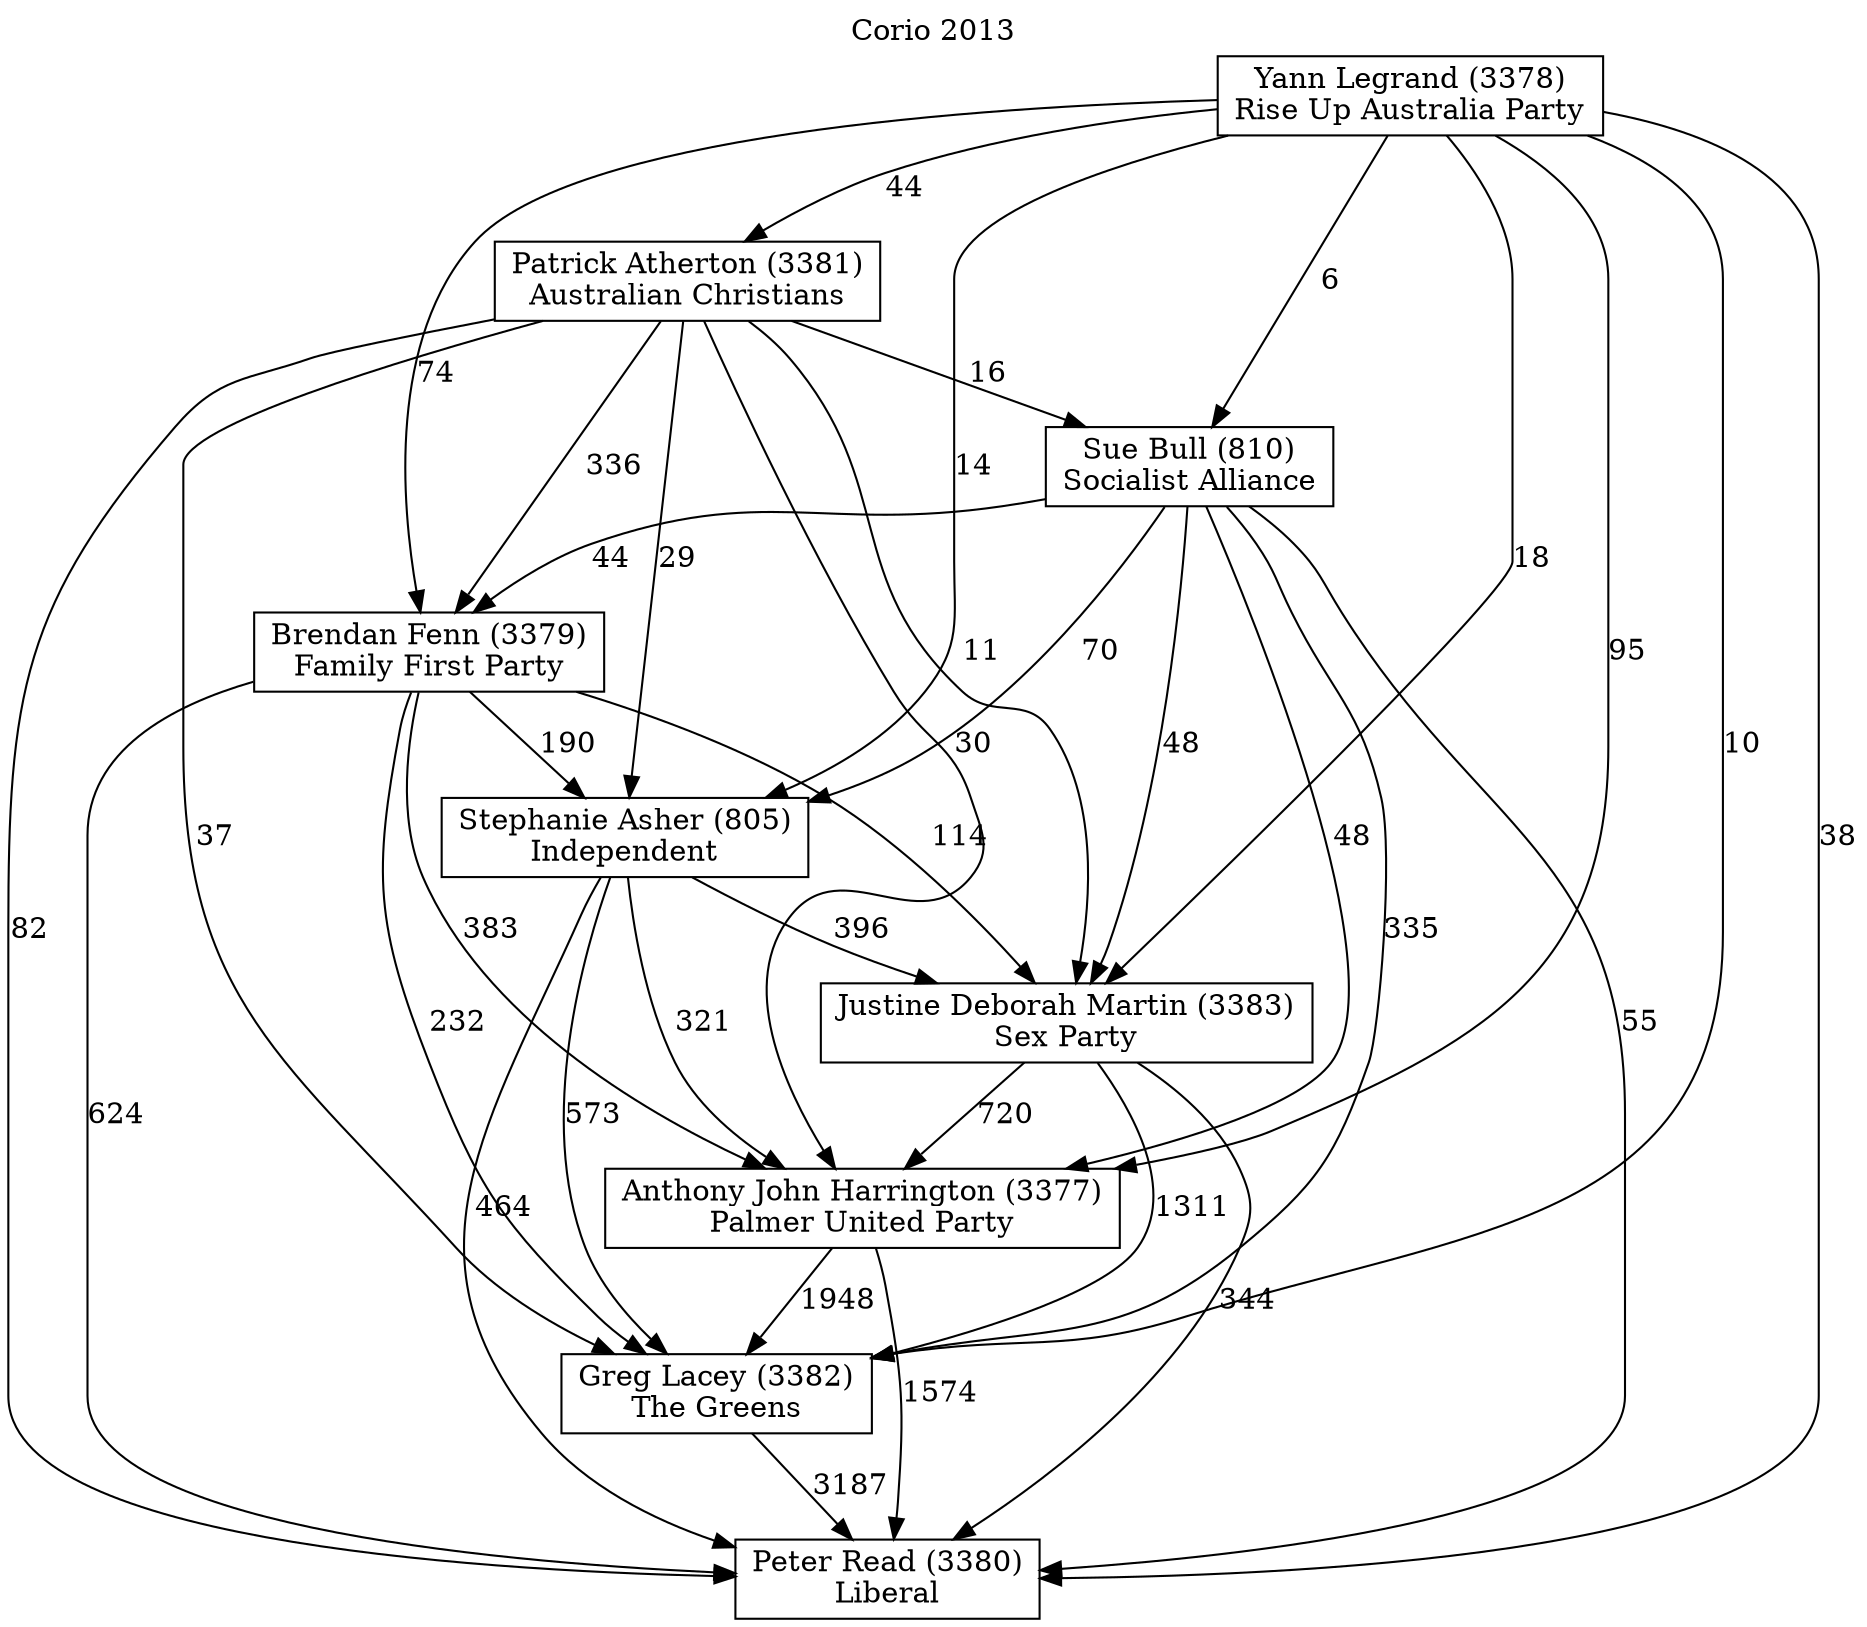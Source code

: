 // House preference flow
digraph "Peter Read (3380)_Corio_2013" {
	graph [label="Corio 2013" labelloc=t mclimit=10]
	node [shape=box]
	"Peter Read (3380)" [label="Peter Read (3380)
Liberal"]
	"Greg Lacey (3382)" [label="Greg Lacey (3382)
The Greens"]
	"Anthony John Harrington (3377)" [label="Anthony John Harrington (3377)
Palmer United Party"]
	"Justine Deborah Martin (3383)" [label="Justine Deborah Martin (3383)
Sex Party"]
	"Stephanie Asher (805)" [label="Stephanie Asher (805)
Independent"]
	"Brendan Fenn (3379)" [label="Brendan Fenn (3379)
Family First Party"]
	"Sue Bull (810)" [label="Sue Bull (810)
Socialist Alliance"]
	"Patrick Atherton (3381)" [label="Patrick Atherton (3381)
Australian Christians"]
	"Yann Legrand (3378)" [label="Yann Legrand (3378)
Rise Up Australia Party"]
	"Greg Lacey (3382)" -> "Peter Read (3380)" [label=3187]
	"Anthony John Harrington (3377)" -> "Greg Lacey (3382)" [label=1948]
	"Justine Deborah Martin (3383)" -> "Anthony John Harrington (3377)" [label=720]
	"Stephanie Asher (805)" -> "Justine Deborah Martin (3383)" [label=396]
	"Brendan Fenn (3379)" -> "Stephanie Asher (805)" [label=190]
	"Sue Bull (810)" -> "Brendan Fenn (3379)" [label=44]
	"Patrick Atherton (3381)" -> "Sue Bull (810)" [label=16]
	"Yann Legrand (3378)" -> "Patrick Atherton (3381)" [label=44]
	"Anthony John Harrington (3377)" -> "Peter Read (3380)" [label=1574]
	"Justine Deborah Martin (3383)" -> "Peter Read (3380)" [label=344]
	"Stephanie Asher (805)" -> "Peter Read (3380)" [label=464]
	"Brendan Fenn (3379)" -> "Peter Read (3380)" [label=624]
	"Sue Bull (810)" -> "Peter Read (3380)" [label=55]
	"Patrick Atherton (3381)" -> "Peter Read (3380)" [label=82]
	"Yann Legrand (3378)" -> "Peter Read (3380)" [label=38]
	"Yann Legrand (3378)" -> "Sue Bull (810)" [label=6]
	"Patrick Atherton (3381)" -> "Brendan Fenn (3379)" [label=336]
	"Yann Legrand (3378)" -> "Brendan Fenn (3379)" [label=74]
	"Sue Bull (810)" -> "Stephanie Asher (805)" [label=70]
	"Patrick Atherton (3381)" -> "Stephanie Asher (805)" [label=29]
	"Yann Legrand (3378)" -> "Stephanie Asher (805)" [label=14]
	"Brendan Fenn (3379)" -> "Justine Deborah Martin (3383)" [label=114]
	"Sue Bull (810)" -> "Justine Deborah Martin (3383)" [label=48]
	"Patrick Atherton (3381)" -> "Justine Deborah Martin (3383)" [label=11]
	"Yann Legrand (3378)" -> "Justine Deborah Martin (3383)" [label=18]
	"Stephanie Asher (805)" -> "Anthony John Harrington (3377)" [label=321]
	"Brendan Fenn (3379)" -> "Anthony John Harrington (3377)" [label=383]
	"Sue Bull (810)" -> "Anthony John Harrington (3377)" [label=48]
	"Patrick Atherton (3381)" -> "Anthony John Harrington (3377)" [label=30]
	"Yann Legrand (3378)" -> "Anthony John Harrington (3377)" [label=95]
	"Justine Deborah Martin (3383)" -> "Greg Lacey (3382)" [label=1311]
	"Stephanie Asher (805)" -> "Greg Lacey (3382)" [label=573]
	"Brendan Fenn (3379)" -> "Greg Lacey (3382)" [label=232]
	"Sue Bull (810)" -> "Greg Lacey (3382)" [label=335]
	"Patrick Atherton (3381)" -> "Greg Lacey (3382)" [label=37]
	"Yann Legrand (3378)" -> "Greg Lacey (3382)" [label=10]
}
